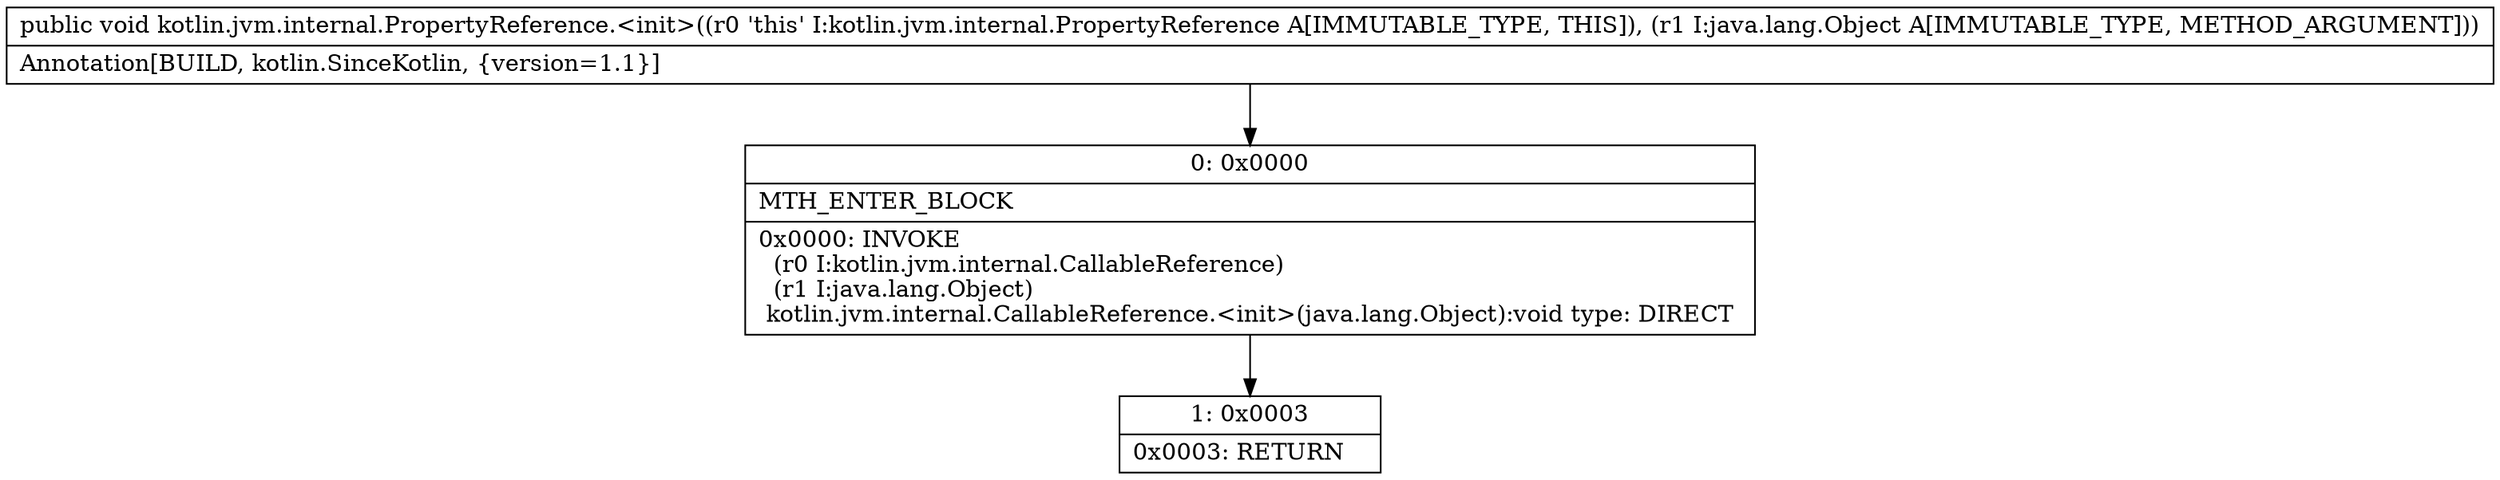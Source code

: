 digraph "CFG forkotlin.jvm.internal.PropertyReference.\<init\>(Ljava\/lang\/Object;)V" {
Node_0 [shape=record,label="{0\:\ 0x0000|MTH_ENTER_BLOCK\l|0x0000: INVOKE  \l  (r0 I:kotlin.jvm.internal.CallableReference)\l  (r1 I:java.lang.Object)\l kotlin.jvm.internal.CallableReference.\<init\>(java.lang.Object):void type: DIRECT \l}"];
Node_1 [shape=record,label="{1\:\ 0x0003|0x0003: RETURN   \l}"];
MethodNode[shape=record,label="{public void kotlin.jvm.internal.PropertyReference.\<init\>((r0 'this' I:kotlin.jvm.internal.PropertyReference A[IMMUTABLE_TYPE, THIS]), (r1 I:java.lang.Object A[IMMUTABLE_TYPE, METHOD_ARGUMENT]))  | Annotation[BUILD, kotlin.SinceKotlin, \{version=1.1\}]\l}"];
MethodNode -> Node_0;
Node_0 -> Node_1;
}

